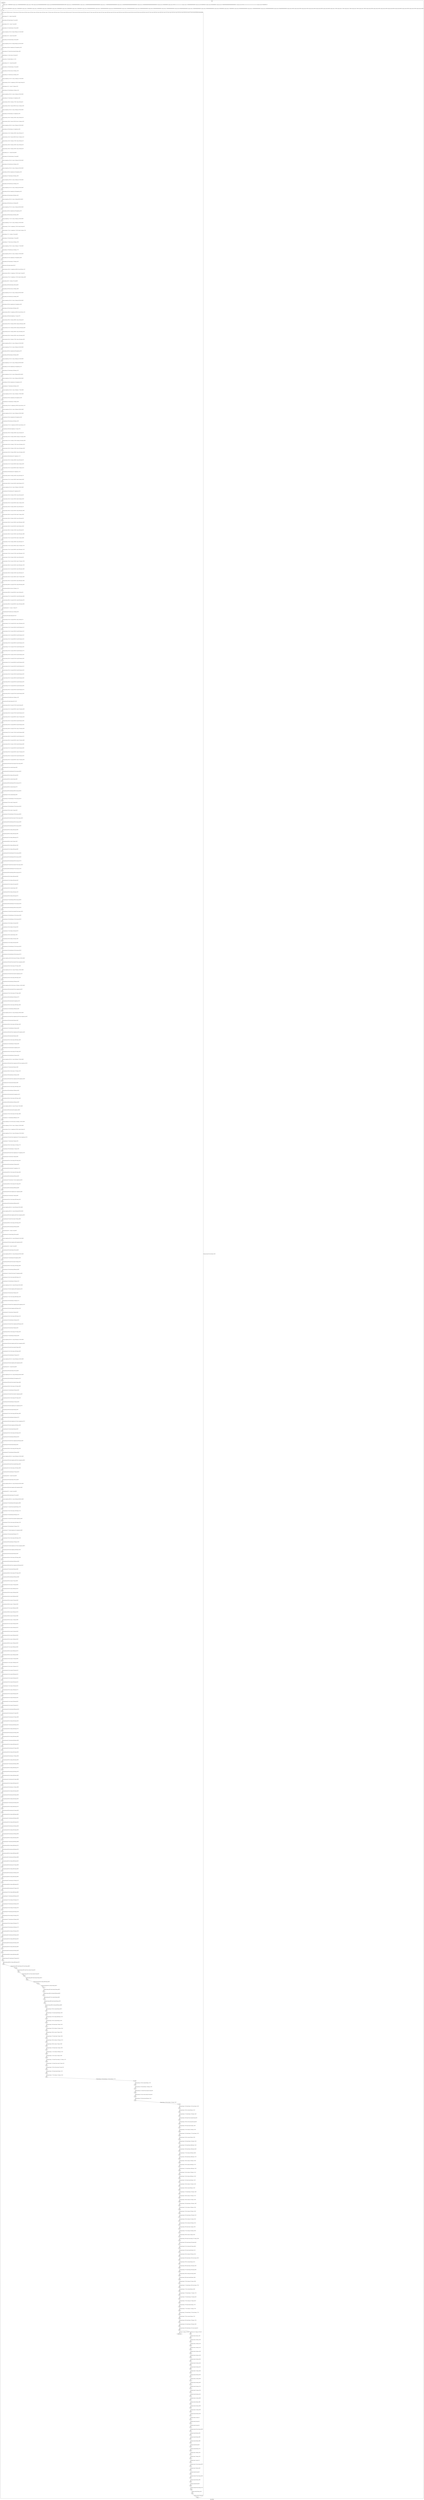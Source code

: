 digraph G {
label="Btor2XCFA";
subgraph cluster_0 {
label="main";
main_init[];
l1[];
l3[];
l4[];
l5[];
l6[];
l7[];
l8[];
l9[];
l10[];
l11[];
l12[];
l13[];
l14[];
l15[];
l16[];
l17[];
l18[];
l19[];
l20[];
l21[];
l22[];
l23[];
l24[];
l25[];
l26[];
l27[];
l28[];
l29[];
l30[];
l31[];
l32[];
l33[];
l34[];
l35[];
l36[];
l37[];
l38[];
l39[];
l40[];
l41[];
l42[];
l43[];
l44[];
l45[];
l46[];
l47[];
l48[];
l49[];
l50[];
l51[];
l52[];
l53[];
l54[];
l55[];
l56[];
l57[];
l58[];
l59[];
l60[];
l61[];
l62[];
l63[];
l64[];
l65[];
l66[];
l67[];
l68[];
l69[];
l70[];
l71[];
l72[];
l73[];
l74[];
l75[];
l76[];
l77[];
l78[];
l79[];
l80[];
l81[];
l82[];
l83[];
l84[];
l85[];
l86[];
l87[];
l88[];
l89[];
l90[];
l91[];
l92[];
l93[];
l94[];
l95[];
l96[];
l97[];
l98[];
l99[];
l100[];
l101[];
l102[];
l103[];
l104[];
l105[];
l106[];
l107[];
l108[];
l109[];
l110[];
l111[];
l112[];
l113[];
l114[];
l115[];
l116[];
l117[];
l118[];
l119[];
l120[];
l121[];
l122[];
l123[];
l124[];
l125[];
l126[];
l127[];
l128[];
l129[];
l130[];
l131[];
l132[];
l133[];
l134[];
l135[];
l136[];
l137[];
l138[];
l139[];
l140[];
l141[];
l142[];
l143[];
l144[];
l145[];
l146[];
l147[];
l148[];
l149[];
l150[];
l151[];
l152[];
l153[];
l154[];
l155[];
l156[];
l157[];
l158[];
l159[];
l160[];
l161[];
l162[];
l163[];
l164[];
l165[];
l166[];
l167[];
l168[];
l169[];
l170[];
l171[];
l172[];
l173[];
l174[];
l175[];
l176[];
l177[];
l178[];
l179[];
l180[];
l181[];
l182[];
l183[];
l184[];
l185[];
l186[];
l187[];
l188[];
l189[];
l190[];
l191[];
l192[];
l193[];
l194[];
l195[];
l196[];
l197[];
l198[];
l199[];
l200[];
l201[];
l202[];
l203[];
l204[];
l205[];
l206[];
l207[];
l208[];
l209[];
l210[];
l211[];
l212[];
l213[];
l214[];
l215[];
l216[];
l217[];
l218[];
l219[];
l220[];
l221[];
l222[];
l223[];
l224[];
l225[];
l226[];
l227[];
l228[];
l229[];
l230[];
l231[];
l232[];
l233[];
l234[];
l235[];
l236[];
l237[];
l238[];
l239[];
l240[];
l241[];
l242[];
l243[];
l244[];
l245[];
l246[];
l247[];
l248[];
l249[];
l250[];
l251[];
l252[];
l253[];
l254[];
l255[];
l256[];
l257[];
l258[];
l259[];
l260[];
l261[];
l262[];
l263[];
l264[];
l265[];
l266[];
l267[];
l268[];
l269[];
l270[];
l271[];
l272[];
l273[];
l274[];
l275[];
l276[];
l277[];
l278[];
l279[];
l280[];
l281[];
l282[];
l283[];
l284[];
l285[];
l286[];
l287[];
l288[];
l289[];
l290[];
l291[];
l292[];
l293[];
l294[];
l295[];
l296[];
l297[];
l298[];
l299[];
l300[];
l301[];
l302[];
l303[];
l304[];
l305[];
l306[];
l307[];
l308[];
l309[];
l310[];
l311[];
l312[];
l313[];
l314[];
l315[];
l316[];
l317[];
l318[];
l319[];
l320[];
l321[];
l322[];
l323[];
l324[];
l325[];
l326[];
l327[];
l328[];
l329[];
l330[];
l331[];
l332[];
l333[];
l334[];
l335[];
l336[];
l337[];
l338[];
l339[];
l340[];
l341[];
l342[];
l343[];
l344[];
l345[];
l346[];
l347[];
l348[];
l349[];
l350[];
l351[];
l352[];
l353[];
l354[];
l355[];
l356[];
l357[];
l358[];
l359[];
l360[];
l361[];
l362[];
l363[];
l364[];
l365[];
l366[];
l367[];
l368[];
l369[];
l370[];
l371[];
l372[];
l373[];
l374[];
l375[];
l376[];
l377[];
l378[];
l379[];
l380[];
l381[];
l382[];
l383[];
l384[];
l385[];
l386[];
l387[];
l388[];
l389[];
l390[];
l391[];
l392[];
l393[];
l394[];
l395[];
l396[];
l397[];
l398[];
l399[];
l400[];
l401[];
l402[];
l403[];
l404[];
l405[];
l406[];
l407[];
l408[];
l409[];
l410[];
l411[];
l412[];
l413[];
l414[];
l415[];
l416[];
l417[];
l418[];
l419[];
l420[];
l421[];
l422[];
l423[];
l424[];
l425[];
l426[];
l427[];
l428[];
l429[];
l430[];
l431[];
l432[];
l433[];
l434[];
l435[];
l436[];
l437[];
l438[];
l439[];
l440[];
l441[];
l442[];
l443[];
l444[];
l445[];
l446[];
l447[];
l448[];
l449[];
l450[];
l451[];
l452[];
l453[];
l454[];
l455[];
l456[];
l457[];
l458[];
l459[];
l460[];
l461[];
l462[];
l463[];
l464[];
l465[];
l466[];
l467[];
l468[];
l469[];
l470[];
l471[];
l472[];
l473[];
l474[];
l475[];
l476[];
l477[];
l478[];
l479[];
l480[];
l481[];
l482[];
l483[];
l484[];
l485[];
l486[];
l487[];
l488[];
l489[];
l490[];
l491[];
l492[];
l493[];
l494[];
l495[];
l496[];
l497[];
l498[];
l499[];
l500[];
l501[];
l502[];
l503[];
l504[];
l505[];
l506[];
l507[];
l508[];
l509[];
l510[];
l511[];
l512[];
l513[];
l514[];
l515[];
l516[];
l517[];
l518[];
l519[];
l520[];
l521[];
l522[];
l523[];
l524[];
l525[];
l526[];
l527[];
l528[];
l529[];
l530[];
l531[];
l532[];
l533[];
l534[];
l535[];
l536[];
l537[];
l538[];
l539[];
l540[];
l541[];
l542[];
l543[];
l544[];
l545[];
l546[];
l547[];
l548[];
l549[];
l550[];
l551[];
l552[];
l553[];
l554[];
l555[];
l556[];
l557[];
l558[];
l559[];
l560[];
l561[];
l562[];
l563[];
l564[];
l565[];
l566[];
l567[];
l568[];
l569[];
l570[];
l571[];
l572[];
l573[];
l574[];
l575[];
l576[];
l577[];
l578[];
l579[];
l580[];
l581[];
l582[];
l583[];
l584[];
l585[];
l586[];
l587[];
l588[];
l589[];
l590[];
l591[];
l592[];
l593[];
l594[];
l595[];
l596[];
l597[];
l598[];
l599[];
main_error[];
l600[];
l601[];
l602[];
l603[];
l604[];
l605[];
l606[];
l607[];
l608[];
l609[];
l610[];
l611[];
l612[];
l613[];
l614[];
l615[];
l616[];
l617[];
l618[];
l619[];
l620[];
l621[];
l622[];
l623[];
l624[];
l625[];
l626[];
l627[];
l628[];
l629[];
l630[];
l631[];
l632[];
l633[];
l634[];
l635[];
l636[];
l637[];
l638[];
l639[];
l640[];
l641[];
l642[];
main_init -> l1 [label="[(assign const_7 #b00000000),(assign const_24 #b0000000000000000),(assign const_57 #b0),(assign const_96 #b0000000000000000),(assign const_98 #b00000000000000000000000000010000),(assign const_110 #b0000000000000001),(assign const_114 #b00000000000000000000000000000000),(assign const_117 #b000000000000000000000000),(assign const_118 #b00000000000000000000000000000001),(assign const_119 #b00000000000000000000000000000010),(assign const_128 #b00000000),(assign const_239 #b1111111111111111),(assign const_272 #b0000000000000000),(assign const_292 #b00000010),(assign const_294 #b00000001),(assign const_427 #b00000000000000000000000000000011),(assign const_442 #b11111111111111111111111111111111),(assign const_467 #b00000011)] "];
l3 -> l4 [label="[(havoc input_109),(havoc input_113),(havoc input_132),(havoc input_138),(havoc input_150),(havoc input_158),(havoc input_164),(havoc input_170),(havoc input_185),(havoc input_197),(havoc input_236),(havoc input_237),(havoc input_244),(havoc input_250),(havoc input_257),(havoc input_262),(havoc input_267),(havoc input_290),(havoc input_291),(havoc input_293),(havoc input_295),(havoc input_304),(havoc input_305),(havoc input_306),(havoc input_307),(havoc input_308),(havoc input_309),(havoc input_331),(havoc input_334),(havoc input_335),(havoc input_336),(havoc input_337),(havoc input_338),(havoc input_339)] "];
l4 -> l5 [label="[(assign binary_97 (++ state_25 const_96))] "];
l5 -> l6 [label="[(assign binary_99 (bvashr binary_97 const_98))] "];
l6 -> l7 [label="[(assign binary_100 (++ state_27 const_96))] "];
l7 -> l8 [label="[(assign binary_101 (bvashr binary_100 const_98))] "];
l8 -> l9 [label="[(assign comparison_102 (ite (= binary_99 binary_101) #b1 #b0))] "];
l9 -> l10 [label="[(assign binary_103 (++ state_33 const_96))] "];
l10 -> l11 [label="[(assign binary_104 (bvashr binary_103 const_98))] "];
l11 -> l12 [label="[(assign comparison_105 (ite (= binary_99 binary_104) #b1 #b0))] "];
l12 -> l13 [label="[(assign binary_106 (bvor comparison_102 comparison_105))] "];
l13 -> l14 [label="[(assign binary_107 (bvand (bvnot state_94) binary_106))] "];
l14 -> l15 [label="[(assign binary_111 (bvxor const_110 state_43))] "];
l15 -> l16 [label="[(assign slice_112 (extract binary_111 0 8))] "];
l16 -> l17 [label="[(assign binary_115 (++ state_49 const_96))] "];
l17 -> l18 [label="[(assign binary_116 (bvashr binary_115 const_98))] "];
l18 -> l19 [label="[(assign binary_120 (bvmul const_119 binary_116))] "];
l19 -> l20 [label="[(assign binary_121 (bvadd const_118 binary_120))] "];
l20 -> l21 [label="[(assign comparison_122 (ite (= const_114 binary_121) #b1 #b0))] "];
l21 -> l22 [label="[(assign ternary_123 (ite (= comparison_122 #b1) state_20 state_22))] "];
l22 -> l23 [label="[(assign binary_124 (++ const_117 ternary_123))] "];
l23 -> l24 [label="[(assign binary_125 (bvadd binary_116 binary_124))] "];
l24 -> l25 [label="[(assign comparison_126 (ite (= const_114 binary_125) #b1 #b0))] "];
l25 -> l26 [label="[(assign binary_127 (bvand input_113 comparison_126))] "];
l26 -> l27 [label="[(assign ternary_129 (ite (= binary_127 #b1) const_128 state_8))] "];
l27 -> l28 [label="[(assign ternary_130 (ite (= input_109 #b1) slice_112 ternary_129))] "];
l28 -> l29 [label="[(assign comparison_133 (ite (= const_118 binary_125) #b1 #b0))] "];
l29 -> l30 [label="[(assign binary_134 (bvand input_113 comparison_133))] "];
l30 -> l31 [label="[(assign ternary_135 (ite (= binary_134 #b1) const_128 state_10))] "];
l31 -> l32 [label="[(assign ternary_136 (ite (= input_132 #b1) slice_112 ternary_135))] "];
l32 -> l33 [label="[(assign comparison_139 (ite (= const_119 binary_125) #b1 #b0))] "];
l33 -> l34 [label="[(assign binary_140 (bvand input_113 comparison_139))] "];
l34 -> l35 [label="[(assign ternary_141 (ite (= binary_140 #b1) const_128 state_12))] "];
l35 -> l36 [label="[(assign ternary_142 (ite (= input_138 #b1) slice_112 ternary_141))] "];
l36 -> l37 [label="[(assign ternary_144 (ite (= binary_127 #b1) const_128 state_14))] "];
l37 -> l38 [label="[(assign ternary_146 (ite (= binary_134 #b1) const_128 state_16))] "];
l38 -> l39 [label="[(assign ternary_148 (ite (= binary_140 #b1) const_128 state_18))] "];
l39 -> l40 [label="[(assign binary_151 (++ state_29 const_96))] "];
l40 -> l41 [label="[(assign binary_152 (bvashr binary_151 const_98))] "];
l41 -> l42 [label="[(assign comparison_153 (ite (= const_114 binary_152) #b1 #b0))] "];
l42 -> l43 [label="[(assign binary_154 (bvadd const_118 binary_152))] "];
l43 -> l44 [label="[(assign comparison_155 (ite (= const_114 binary_154) #b1 #b0))] "];
l44 -> l45 [label="[(assign binary_156 (bvor comparison_153 comparison_155))] "];
l45 -> l46 [label="[(assign binary_157 (bvand input_150 binary_156))] "];
l46 -> l47 [label="[(assign comparison_159 (ite (= const_114 binary_101) #b1 #b0))] "];
l47 -> l48 [label="[(assign binary_160 (bvadd const_118 binary_101))] "];
l48 -> l49 [label="[(assign comparison_161 (ite (= const_114 binary_160) #b1 #b0))] "];
l49 -> l50 [label="[(assign binary_162 (bvor comparison_159 comparison_161))] "];
l50 -> l51 [label="[(assign binary_163 (bvand input_158 binary_162))] "];
l51 -> l52 [label="[(assign comparison_165 (ite (= const_114 binary_99) #b1 #b0))] "];
l52 -> l53 [label="[(assign binary_166 (bvadd const_118 binary_99))] "];
l53 -> l54 [label="[(assign comparison_167 (ite (= const_114 binary_166) #b1 #b0))] "];
l54 -> l55 [label="[(assign binary_168 (bvor comparison_165 comparison_167))] "];
l55 -> l56 [label="[(assign binary_169 (bvand input_164 binary_168))] "];
l56 -> l57 [label="[(assign comparison_171 (ite (= const_114 binary_116) #b1 #b0))] "];
l57 -> l58 [label="[(assign comparison_172 (ite (= const_118 binary_116) #b1 #b0))] "];
l58 -> l59 [label="[(assign ternary_173 (ite (= comparison_172 #b1) state_33 state_35))] "];
l59 -> l60 [label="[(assign ternary_174 (ite (= comparison_171 #b1) state_31 ternary_173))] "];
l60 -> l61 [label="[(assign binary_175 (++ ternary_174 const_96))] "];
l61 -> l62 [label="[(assign binary_176 (bvashr binary_175 const_98))] "];
l62 -> l63 [label="[(assign binary_177 (bvmul const_119 binary_176))] "];
l63 -> l64 [label="[(assign comparison_178 (ite (= const_114 binary_177) #b1 #b0))] "];
l64 -> l65 [label="[(assign binary_179 (bvadd const_118 binary_177))] "];
l65 -> l66 [label="[(assign comparison_180 (ite (= const_114 binary_179) #b1 #b0))] "];
l66 -> l67 [label="[(assign binary_181 (bvor comparison_178 comparison_180))] "];
l67 -> l68 [label="[(assign binary_182 (bvand input_170 binary_181))] "];
l68 -> l69 [label="[(assign slice_183 (extract state_49 0 8))] "];
l69 -> l70 [label="[(assign ternary_184 (ite (= comparison_180 #b1) slice_183 slice_112))] "];
l70 -> l71 [label="[(assign ternary_186 (ite (= comparison_172 #b1) state_27 state_29))] "];
l71 -> l72 [label="[(assign ternary_187 (ite (= comparison_171 #b1) state_25 ternary_186))] "];
l72 -> l73 [label="[(assign binary_188 (++ ternary_187 const_96))] "];
l73 -> l74 [label="[(assign binary_189 (bvashr binary_188 const_98))] "];
l74 -> l75 [label="[(assign binary_190 (bvmul const_119 binary_189))] "];
l75 -> l76 [label="[(assign comparison_191 (ite (= const_114 binary_190) #b1 #b0))] "];
l76 -> l77 [label="[(assign binary_192 (bvadd const_118 binary_190))] "];
l77 -> l78 [label="[(assign comparison_193 (ite (= const_114 binary_192) #b1 #b0))] "];
l78 -> l79 [label="[(assign binary_194 (bvor comparison_191 comparison_193))] "];
l79 -> l80 [label="[(assign binary_195 (bvand input_185 binary_194))] "];
l80 -> l81 [label="[(assign ternary_196 (ite (= comparison_193 #b1) slice_183 slice_112))] "];
l81 -> l82 [label="[(assign binary_198 (bvand comparison_171 input_197))] "];
l82 -> l83 [label="[(assign ternary_199 (ite (= binary_198 #b1) const_128 state_20))] "];
l83 -> l84 [label="[(assign ternary_200 (ite (= binary_195 #b1) ternary_196 ternary_199))] "];
l84 -> l85 [label="[(assign ternary_201 (ite (= binary_182 #b1) ternary_184 ternary_200))] "];
l85 -> l86 [label="[(assign ternary_202 (ite (= binary_169 #b1) const_128 ternary_201))] "];
l86 -> l87 [label="[(assign ternary_203 (ite (= binary_163 #b1) const_128 ternary_202))] "];
l87 -> l88 [label="[(assign ternary_204 (ite (= binary_157 #b1) const_128 ternary_203))] "];
l88 -> l89 [label="[(assign comparison_206 (ite (= const_118 binary_152) #b1 #b0))] "];
l89 -> l90 [label="[(assign comparison_207 (ite (= const_118 binary_154) #b1 #b0))] "];
l90 -> l91 [label="[(assign binary_208 (bvor comparison_206 comparison_207))] "];
l91 -> l92 [label="[(assign binary_209 (bvand input_150 binary_208))] "];
l92 -> l93 [label="[(assign comparison_210 (ite (= const_118 binary_101) #b1 #b0))] "];
l93 -> l94 [label="[(assign comparison_211 (ite (= const_118 binary_160) #b1 #b0))] "];
l94 -> l95 [label="[(assign binary_212 (bvor comparison_210 comparison_211))] "];
l95 -> l96 [label="[(assign binary_213 (bvand input_158 binary_212))] "];
l96 -> l97 [label="[(assign comparison_214 (ite (= const_118 binary_99) #b1 #b0))] "];
l97 -> l98 [label="[(assign comparison_215 (ite (= const_118 binary_166) #b1 #b0))] "];
l98 -> l99 [label="[(assign binary_216 (bvor comparison_214 comparison_215))] "];
l99 -> l100 [label="[(assign binary_217 (bvand input_164 binary_216))] "];
l100 -> l101 [label="[(assign comparison_218 (ite (= const_118 binary_177) #b1 #b0))] "];
l101 -> l102 [label="[(assign comparison_219 (ite (= const_118 binary_179) #b1 #b0))] "];
l102 -> l103 [label="[(assign binary_220 (bvor comparison_218 comparison_219))] "];
l103 -> l104 [label="[(assign binary_221 (bvand input_170 binary_220))] "];
l104 -> l105 [label="[(assign ternary_222 (ite (= comparison_219 #b1) slice_183 slice_112))] "];
l105 -> l106 [label="[(assign comparison_223 (ite (= const_118 binary_190) #b1 #b0))] "];
l106 -> l107 [label="[(assign comparison_224 (ite (= const_118 binary_192) #b1 #b0))] "];
l107 -> l108 [label="[(assign binary_225 (bvor comparison_223 comparison_224))] "];
l108 -> l109 [label="[(assign binary_226 (bvand input_185 binary_225))] "];
l109 -> l110 [label="[(assign ternary_227 (ite (= comparison_224 #b1) slice_183 slice_112))] "];
l110 -> l111 [label="[(assign binary_228 (bvand comparison_172 input_197))] "];
l111 -> l112 [label="[(assign ternary_229 (ite (= binary_228 #b1) const_128 state_22))] "];
l112 -> l113 [label="[(assign ternary_230 (ite (= binary_226 #b1) ternary_227 ternary_229))] "];
l113 -> l114 [label="[(assign ternary_231 (ite (= binary_221 #b1) ternary_222 ternary_230))] "];
l114 -> l115 [label="[(assign ternary_232 (ite (= binary_217 #b1) const_128 ternary_231))] "];
l115 -> l116 [label="[(assign ternary_233 (ite (= binary_213 #b1) const_128 ternary_232))] "];
l116 -> l117 [label="[(assign ternary_234 (ite (= binary_209 #b1) const_128 ternary_233))] "];
l117 -> l118 [label="[(assign binary_238 (bvand input_237 comparison_171))] "];
l118 -> l119 [label="[(assign ternary_240 (ite (= binary_238 #b1) const_239 state_25))] "];
l119 -> l120 [label="[(assign ternary_241 (ite (= input_164 #b1) state_31 ternary_240))] "];
l120 -> l121 [label="[(assign ternary_242 (ite (= input_236 #b1) state_37 ternary_241))] "];
l121 -> l122 [label="[(assign binary_245 (bvand input_237 comparison_172))] "];
l122 -> l123 [label="[(assign ternary_246 (ite (= binary_245 #b1) const_239 state_27))] "];
l123 -> l124 [label="[(assign ternary_247 (ite (= input_158 #b1) state_33 ternary_246))] "];
l124 -> l125 [label="[(assign ternary_248 (ite (= input_244 #b1) state_39 ternary_247))] "];
l125 -> l126 [label="[(assign comparison_251 (ite (= const_119 binary_116) #b1 #b0))] "];
l126 -> l127 [label="[(assign binary_252 (bvand input_237 comparison_251))] "];
l127 -> l128 [label="[(assign ternary_253 (ite (= binary_252 #b1) const_239 state_29))] "];
l128 -> l129 [label="[(assign ternary_254 (ite (= input_150 #b1) state_35 ternary_253))] "];
l129 -> l130 [label="[(assign ternary_255 (ite (= input_250 #b1) state_41 ternary_254))] "];
l130 -> l131 [label="[(assign ternary_258 (ite (= binary_238 #b1) const_239 state_31))] "];
l131 -> l132 [label="[(assign ternary_259 (ite (= input_164 #b1) const_239 ternary_258))] "];
l132 -> l133 [label="[(assign ternary_260 (ite (= input_257 #b1) state_37 ternary_259))] "];
l133 -> l134 [label="[(assign ternary_263 (ite (= binary_245 #b1) const_239 state_33))] "];
l134 -> l135 [label="[(assign ternary_264 (ite (= input_158 #b1) const_239 ternary_263))] "];
l135 -> l136 [label="[(assign ternary_265 (ite (= input_262 #b1) state_39 ternary_264))] "];
l136 -> l137 [label="[(assign ternary_268 (ite (= binary_252 #b1) const_239 state_35))] "];
l137 -> l138 [label="[(assign ternary_269 (ite (= input_150 #b1) const_239 ternary_268))] "];
l138 -> l139 [label="[(assign ternary_270 (ite (= input_267 #b1) state_41 ternary_269))] "];
l139 -> l140 [label="[(assign ternary_273 (ite (= binary_238 #b1) const_239 state_37))] "];
l140 -> l141 [label="[(assign ternary_274 (ite (= input_109 #b1) const_272 ternary_273))] "];
l141 -> l142 [label="[(assign ternary_275 (ite (= input_236 #b1) const_239 ternary_274))] "];
l142 -> l143 [label="[(assign ternary_276 (ite (= input_257 #b1) const_239 ternary_275))] "];
l143 -> l144 [label="[(assign ternary_278 (ite (= binary_245 #b1) const_239 state_39))] "];
l144 -> l145 [label="[(assign ternary_279 (ite (= input_132 #b1) const_272 ternary_278))] "];
l145 -> l146 [label="[(assign ternary_280 (ite (= input_244 #b1) const_239 ternary_279))] "];
l146 -> l147 [label="[(assign ternary_281 (ite (= input_262 #b1) const_239 ternary_280))] "];
l147 -> l148 [label="[(assign ternary_283 (ite (= binary_252 #b1) const_239 state_41))] "];
l148 -> l149 [label="[(assign ternary_284 (ite (= input_138 #b1) const_272 ternary_283))] "];
l149 -> l150 [label="[(assign ternary_285 (ite (= input_250 #b1) const_239 ternary_284))] "];
l150 -> l151 [label="[(assign ternary_286 (ite (= input_267 #b1) const_239 ternary_285))] "];
l151 -> l152 [label="[(assign binary_288 (bvxor const_110 binary_111))] "];
l152 -> l153 [label="[(assign ternary_296 (ite (= input_295 #b1) const_128 state_45))] "];
l153 -> l154 [label="[(assign ternary_297 (ite (= input_293 #b1) const_294 ternary_296))] "];
l154 -> l155 [label="[(assign ternary_298 (ite (= input_291 #b1) const_292 ternary_297))] "];
l155 -> l156 [label="[(assign ternary_299 (ite (= input_290 #b1) const_128 ternary_298))] "];
l156 -> l157 [label="[(assign binary_301 (++ const_117 state_47))] "];
l157 -> l158 [label="[(assign binary_302 (bvadd const_118 binary_301))] "];
l158 -> l159 [label="[(assign slice_303 (extract binary_302 0 8))] "];
l159 -> l160 [label="[(assign ternary_310 (ite (= input_293 #b1) const_128 state_47))] "];
l160 -> l161 [label="[(assign ternary_311 (ite (= input_291 #b1) const_128 ternary_310))] "];
l161 -> l162 [label="[(assign ternary_312 (ite (= input_164 #b1) slice_303 ternary_311))] "];
l162 -> l163 [label="[(assign ternary_313 (ite (= input_109 #b1) slice_303 ternary_312))] "];
l163 -> l164 [label="[(assign ternary_314 (ite (= input_309 #b1) slice_303 ternary_313))] "];
l164 -> l165 [label="[(assign ternary_315 (ite (= input_308 #b1) slice_303 ternary_314))] "];
l165 -> l166 [label="[(assign ternary_316 (ite (= input_236 #b1) slice_303 ternary_315))] "];
l166 -> l167 [label="[(assign ternary_317 (ite (= input_257 #b1) slice_303 ternary_316))] "];
l167 -> l168 [label="[(assign ternary_318 (ite (= input_158 #b1) slice_303 ternary_317))] "];
l168 -> l169 [label="[(assign ternary_319 (ite (= input_132 #b1) slice_303 ternary_318))] "];
l169 -> l170 [label="[(assign ternary_320 (ite (= input_307 #b1) slice_303 ternary_319))] "];
l170 -> l171 [label="[(assign ternary_321 (ite (= input_306 #b1) slice_303 ternary_320))] "];
l171 -> l172 [label="[(assign ternary_322 (ite (= input_244 #b1) slice_303 ternary_321))] "];
l172 -> l173 [label="[(assign ternary_323 (ite (= input_262 #b1) slice_303 ternary_322))] "];
l173 -> l174 [label="[(assign ternary_324 (ite (= input_150 #b1) slice_303 ternary_323))] "];
l174 -> l175 [label="[(assign ternary_325 (ite (= input_138 #b1) slice_303 ternary_324))] "];
l175 -> l176 [label="[(assign ternary_326 (ite (= input_305 #b1) slice_303 ternary_325))] "];
l176 -> l177 [label="[(assign ternary_327 (ite (= input_304 #b1) slice_303 ternary_326))] "];
l177 -> l178 [label="[(assign ternary_328 (ite (= input_250 #b1) slice_303 ternary_327))] "];
l178 -> l179 [label="[(assign ternary_329 (ite (= input_267 #b1) slice_303 ternary_328))] "];
l179 -> l180 [label="[(assign binary_332 (bvadd const_118 binary_116))] "];
l180 -> l181 [label="[(assign slice_333 (extract binary_332 0 16))] "];
l181 -> l182 [label="[(assign ternary_340 (ite (= input_237 #b1) slice_333 state_49))] "];
l182 -> l183 [label="[(assign ternary_341 (ite (= input_295 #b1) const_272 ternary_340))] "];
l183 -> l184 [label="[(assign ternary_342 (ite (= input_197 #b1) slice_333 ternary_341))] "];
l184 -> l185 [label="[(assign ternary_343 (ite (= input_339 #b1) const_272 ternary_342))] "];
l185 -> l186 [label="[(assign ternary_344 (ite (= input_185 #b1) slice_333 ternary_343))] "];
l186 -> l187 [label="[(assign ternary_345 (ite (= input_338 #b1) slice_333 ternary_344))] "];
l187 -> l188 [label="[(assign ternary_346 (ite (= input_337 #b1) const_272 ternary_345))] "];
l188 -> l189 [label="[(assign ternary_347 (ite (= input_170 #b1) slice_333 ternary_346))] "];
l189 -> l190 [label="[(assign ternary_348 (ite (= input_336 #b1) slice_333 ternary_347))] "];
l190 -> l191 [label="[(assign ternary_349 (ite (= input_293 #b1) const_272 ternary_348))] "];
l191 -> l192 [label="[(assign ternary_350 (ite (= input_113 #b1) slice_333 ternary_349))] "];
l192 -> l193 [label="[(assign ternary_351 (ite (= input_335 #b1) slice_333 ternary_350))] "];
l193 -> l194 [label="[(assign ternary_352 (ite (= input_334 #b1) const_272 ternary_351))] "];
l194 -> l195 [label="[(assign ternary_353 (ite (= input_331 #b1) slice_333 ternary_352))] "];
l195 -> l196 [label="[(assign ternary_354 (ite (= input_290 #b1) const_272 ternary_353))] "];
l196 -> l197 [label="[(assign binary_359 (bvand (bvnot state_58) (bvnot input_295)))] "];
l197 -> l198 [label="[(assign binary_361 (bvor state_60 input_295))] "];
l198 -> l199 [label="[(assign binary_362 (bvand binary_361 (bvnot input_339)))] "];
l199 -> l200 [label="[(assign binary_363 (bvor binary_362 input_290))] "];
l200 -> l201 [label="[(assign binary_365 (bvor state_62 input_339))] "];
l201 -> l202 [label="[(assign binary_366 (bvand binary_365 (bvnot input_337)))] "];
l202 -> l203 [label="[(assign binary_368 (bvor state_64 input_337))] "];
l203 -> l204 [label="[(assign binary_369 (bvand binary_368 (bvnot input_293)))] "];
l204 -> l205 [label="[(assign binary_372 (bvor state_68 input_293))] "];
l205 -> l206 [label="[(assign binary_373 (bvand binary_372 (bvnot input_291)))] "];
l206 -> l207 [label="[(assign binary_375 (bvor state_70 input_291))] "];
l207 -> l208 [label="[(assign binary_376 (bvand binary_375 (bvnot input_334)))] "];
l208 -> l209 [label="[(assign binary_378 (bvor state_72 input_334))] "];
l209 -> l210 [label="[(assign binary_379 (bvand binary_378 (bvnot input_290)))] "];
l210 -> l211 [label="[(assign binary_382 (bvand (bvnot state_76) (bvnot input_164)))] "];
l211 -> l212 [label="[(assign binary_383 (bvand binary_382 (bvnot input_109)))] "];
l212 -> l213 [label="[(assign binary_384 (bvand binary_383 (bvnot input_309)))] "];
l213 -> l214 [label="[(assign binary_385 (bvor binary_384 input_308))] "];
l214 -> l215 [label="[(assign binary_386 (bvor binary_385 input_236))] "];
l215 -> l216 [label="[(assign binary_387 (bvor binary_386 input_257))] "];
l216 -> l217 [label="[(assign binary_389 (bvor state_78 input_164))] "];
l217 -> l218 [label="[(assign binary_390 (bvor binary_389 input_109))] "];
l218 -> l219 [label="[(assign binary_391 (bvor binary_390 input_309))] "];
l219 -> l220 [label="[(assign binary_392 (bvand binary_391 (bvnot input_308)))] "];
l220 -> l221 [label="[(assign binary_393 (bvand binary_392 (bvnot input_236)))] "];
l221 -> l222 [label="[(assign binary_394 (bvand binary_393 (bvnot input_257)))] "];
l222 -> l223 [label="[(assign binary_397 (bvand (bvnot state_82) (bvnot input_158)))] "];
l223 -> l224 [label="[(assign binary_398 (bvand binary_397 (bvnot input_132)))] "];
l224 -> l225 [label="[(assign binary_399 (bvand binary_398 (bvnot input_307)))] "];
l225 -> l226 [label="[(assign binary_400 (bvor binary_399 input_306))] "];
l226 -> l227 [label="[(assign binary_401 (bvor binary_400 input_244))] "];
l227 -> l228 [label="[(assign binary_402 (bvor binary_401 input_262))] "];
l228 -> l229 [label="[(assign binary_404 (bvor state_84 input_158))] "];
l229 -> l230 [label="[(assign binary_405 (bvor binary_404 input_132))] "];
l230 -> l231 [label="[(assign binary_406 (bvor binary_405 input_307))] "];
l231 -> l232 [label="[(assign binary_407 (bvand binary_406 (bvnot input_306)))] "];
l232 -> l233 [label="[(assign binary_408 (bvand binary_407 (bvnot input_244)))] "];
l233 -> l234 [label="[(assign binary_409 (bvand binary_408 (bvnot input_262)))] "];
l234 -> l235 [label="[(assign binary_412 (bvand (bvnot state_88) (bvnot input_150)))] "];
l235 -> l236 [label="[(assign binary_413 (bvand binary_412 (bvnot input_138)))] "];
l236 -> l237 [label="[(assign binary_414 (bvand binary_413 (bvnot input_305)))] "];
l237 -> l238 [label="[(assign binary_415 (bvor binary_414 input_304))] "];
l238 -> l239 [label="[(assign binary_416 (bvor binary_415 input_250))] "];
l239 -> l240 [label="[(assign binary_417 (bvor binary_416 input_267))] "];
l240 -> l241 [label="[(assign binary_419 (bvor state_90 input_150))] "];
l241 -> l242 [label="[(assign binary_420 (bvor binary_419 input_138))] "];
l242 -> l243 [label="[(assign binary_421 (bvor binary_420 input_305))] "];
l243 -> l244 [label="[(assign binary_422 (bvand binary_421 (bvnot input_304)))] "];
l244 -> l245 [label="[(assign binary_423 (bvand binary_422 (bvnot input_250)))] "];
l245 -> l246 [label="[(assign binary_424 (bvand binary_423 (bvnot input_267)))] "];
l246 -> l247 [label="[(assign comparison_428 (ite (bvule const_427 binary_116) #b1 #b0))] "];
l247 -> l248 [label="[(assign binary_429 (bvand (bvnot state_58) (bvnot comparison_428)))] "];
l248 -> l249 [label="[(assign binary_430 (bvor (bvnot input_237) binary_429))] "];
l249 -> l250 [label="[(assign comparison_431 (ite (= const_427 binary_116) #b1 #b0))] "];
l250 -> l251 [label="[(assign binary_432 (bvand (bvnot state_58) comparison_431))] "];
l251 -> l252 [label="[(assign binary_433 (bvor (bvnot input_295) binary_432))] "];
l252 -> l253 [label="[(assign binary_434 (bvand binary_430 binary_433))] "];
l253 -> l254 [label="[(assign comparison_435 (ite (bvule const_119 binary_116) #b1 #b0))] "];
l254 -> l255 [label="[(assign binary_436 (bvand state_60 (bvnot comparison_435)))] "];
l255 -> l256 [label="[(assign binary_437 (bvor (bvnot input_197) binary_436))] "];
l256 -> l257 [label="[(assign binary_438 (bvand binary_434 binary_437))] "];
l257 -> l258 [label="[(assign binary_439 (bvand state_60 comparison_251))] "];
l258 -> l259 [label="[(assign binary_440 (bvor (bvnot input_339) binary_439))] "];
l259 -> l260 [label="[(assign binary_441 (bvand binary_438 binary_440))] "];
l260 -> l261 [label="[(assign comparison_443 (ite (= const_442 binary_189) #b1 #b0))] "];
l261 -> l262 [label="[(assign binary_444 (bvand (bvnot comparison_428) (bvnot comparison_443)))] "];
l262 -> l263 [label="[(assign binary_445 (bvand state_62 binary_444))] "];
l263 -> l264 [label="[(assign binary_446 (bvor (bvnot input_185) binary_445))] "];
l264 -> l265 [label="[(assign binary_447 (bvand binary_441 binary_446))] "];
l265 -> l266 [label="[(assign binary_448 (bvand (bvnot comparison_428) comparison_443))] "];
l266 -> l267 [label="[(assign binary_449 (bvand state_62 binary_448))] "];
l267 -> l268 [label="[(assign binary_450 (bvor (bvnot input_338) binary_449))] "];
l268 -> l269 [label="[(assign binary_451 (bvand binary_447 binary_450))] "];
l269 -> l270 [label="[(assign binary_452 (bvand state_62 comparison_431))] "];
l270 -> l271 [label="[(assign binary_453 (bvor (bvnot input_337) binary_452))] "];
l271 -> l272 [label="[(assign binary_454 (bvand binary_451 binary_453))] "];
l272 -> l273 [label="[(assign comparison_455 (ite (= const_442 binary_176) #b1 #b0))] "];
l273 -> l274 [label="[(assign binary_456 (bvand (bvnot comparison_428) (bvnot comparison_455)))] "];
l274 -> l275 [label="[(assign binary_457 (bvand state_64 binary_456))] "];
l275 -> l276 [label="[(assign binary_458 (bvor (bvnot input_170) binary_457))] "];
l276 -> l277 [label="[(assign binary_459 (bvand binary_454 binary_458))] "];
l277 -> l278 [label="[(assign binary_460 (bvand (bvnot comparison_428) comparison_455))] "];
l278 -> l279 [label="[(assign binary_461 (bvand state_64 binary_460))] "];
l279 -> l280 [label="[(assign binary_462 (bvor (bvnot input_336) binary_461))] "];
l280 -> l281 [label="[(assign binary_463 (bvand binary_459 binary_462))] "];
l281 -> l282 [label="[(assign binary_464 (bvand state_64 comparison_431))] "];
l282 -> l283 [label="[(assign binary_465 (bvor (bvnot input_293) binary_464))] "];
l283 -> l284 [label="[(assign binary_466 (bvand binary_463 binary_465))] "];
l284 -> l285 [label="[(assign comparison_468 (ite (= const_467 state_47) #b1 #b0))] "];
l285 -> l286 [label="[(assign binary_469 (bvand state_68 comparison_468))] "];
l286 -> l287 [label="[(assign binary_470 (bvor (bvnot input_291) binary_469))] "];
l287 -> l288 [label="[(assign binary_471 (bvand binary_466 binary_470))] "];
l288 -> l289 [label="[(assign comparison_472 (ite (bvule const_118 binary_116) #b1 #b0))] "];
l289 -> l290 [label="[(assign comparison_473 (ite (= const_114 binary_120) #b1 #b0))] "];
l290 -> l291 [label="[(assign ternary_474 (ite (= comparison_473 #b1) state_20 state_22))] "];
l291 -> l292 [label="[(assign comparison_475 (ite (= const_128 ternary_474) #b1 #b0))] "];
l292 -> l293 [label="[(assign binary_476 (bvand (bvnot comparison_472) (bvnot comparison_475)))] "];
l293 -> l294 [label="[(assign binary_477 (bvand state_70 binary_476))] "];
l294 -> l295 [label="[(assign binary_478 (bvor (bvnot input_113) binary_477))] "];
l295 -> l296 [label="[(assign binary_479 (bvand binary_471 binary_478))] "];
l296 -> l297 [label="[(assign binary_480 (bvand (bvnot comparison_472) comparison_475))] "];
l297 -> l298 [label="[(assign binary_481 (bvand state_70 binary_480))] "];
l298 -> l299 [label="[(assign binary_482 (bvor (bvnot input_335) binary_481))] "];
l299 -> l300 [label="[(assign binary_483 (bvand binary_479 binary_482))] "];
l300 -> l301 [label="[(assign binary_484 (bvand state_70 comparison_172))] "];
l301 -> l302 [label="[(assign binary_485 (bvor (bvnot input_334) binary_484))] "];
l302 -> l303 [label="[(assign binary_486 (bvand binary_483 binary_485))] "];
l303 -> l304 [label="[(assign binary_487 (bvand state_72 (bvnot comparison_428)))] "];
l304 -> l305 [label="[(assign binary_488 (bvor (bvnot input_331) binary_487))] "];
l305 -> l306 [label="[(assign binary_489 (bvand binary_486 binary_488))] "];
l306 -> l307 [label="[(assign binary_490 (bvand comparison_431 comparison_468))] "];
l307 -> l308 [label="[(assign binary_491 (bvand state_72 binary_490))] "];
l308 -> l309 [label="[(assign binary_492 (bvor (bvnot input_290) binary_491))] "];
l309 -> l310 [label="[(assign binary_493 (bvand binary_489 binary_492))] "];
l310 -> l311 [label="[(assign comparison_494 (ite (= const_294 state_45) #b1 #b0))] "];
l311 -> l312 [label="[(assign comparison_495 (ite (= const_442 binary_99) #b1 #b0))] "];
l312 -> l313 [label="[(assign binary_496 (bvand comparison_494 (bvnot comparison_495)))] "];
l313 -> l314 [label="[(assign binary_497 (bvand (bvnot state_76) binary_496))] "];
l314 -> l315 [label="[(assign binary_498 (bvor (bvnot input_164) binary_497))] "];
l315 -> l316 [label="[(assign binary_499 (bvand binary_493 binary_498))] "];
l316 -> l317 [label="[(assign binary_500 (++ state_31 const_96))] "];
l317 -> l318 [label="[(assign binary_501 (bvashr binary_500 const_98))] "];
l318 -> l319 [label="[(assign comparison_502 (ite (= const_442 binary_501) #b1 #b0))] "];
l319 -> l320 [label="[(assign binary_503 (bvand comparison_494 comparison_502))] "];
l320 -> l321 [label="[(assign binary_504 (++ state_37 const_96))] "];
l321 -> l322 [label="[(assign binary_505 (bvashr binary_504 const_98))] "];
l322 -> l323 [label="[(assign comparison_506 (ite (= const_442 binary_505) #b1 #b0))] "];
l323 -> l324 [label="[(assign binary_507 (bvand binary_503 comparison_506))] "];
l324 -> l325 [label="[(assign binary_508 (bvand (bvnot state_76) binary_507))] "];
l325 -> l326 [label="[(assign binary_509 (bvor (bvnot input_109) binary_508))] "];
l326 -> l327 [label="[(assign binary_510 (bvand binary_499 binary_509))] "];
l327 -> l328 [label="[(assign binary_511 (bvand (bvnot state_76) comparison_494))] "];
l328 -> l329 [label="[(assign binary_512 (bvor (bvnot input_309) binary_511))] "];
l329 -> l330 [label="[(assign binary_513 (bvand binary_510 binary_512))] "];
l330 -> l331 [label="[(assign comparison_514 (ite (= const_292 state_45) #b1 #b0))] "];
l331 -> l332 [label="[(assign binary_515 (bvand comparison_506 comparison_514))] "];
l332 -> l333 [label="[(assign binary_516 (bvand state_78 binary_515))] "];
l333 -> l334 [label="[(assign binary_517 (bvor (bvnot input_308) binary_516))] "];
l334 -> l335 [label="[(assign binary_518 (bvand binary_513 binary_517))] "];
l335 -> l336 [label="[(assign binary_519 (bvand (bvnot comparison_506) comparison_514))] "];
l336 -> l337 [label="[(assign binary_520 (bvand comparison_495 binary_519))] "];
l337 -> l338 [label="[(assign binary_521 (bvand state_78 binary_520))] "];
l338 -> l339 [label="[(assign binary_522 (bvor (bvnot input_236) binary_521))] "];
l339 -> l340 [label="[(assign binary_523 (bvand binary_518 binary_522))] "];
l340 -> l341 [label="[(assign binary_524 (bvand (bvnot comparison_495) binary_519))] "];
l341 -> l342 [label="[(assign binary_525 (bvand state_78 binary_524))] "];
l342 -> l343 [label="[(assign binary_526 (bvor (bvnot input_257) binary_525))] "];
l343 -> l344 [label="[(assign binary_527 (bvand binary_523 binary_526))] "];
l344 -> l345 [label="[(assign comparison_528 (ite (= const_442 binary_101) #b1 #b0))] "];
l345 -> l346 [label="[(assign binary_529 (bvand comparison_494 (bvnot comparison_528)))] "];
l346 -> l347 [label="[(assign binary_530 (bvand (bvnot state_82) binary_529))] "];
l347 -> l348 [label="[(assign binary_531 (bvor (bvnot input_158) binary_530))] "];
l348 -> l349 [label="[(assign binary_532 (bvand binary_527 binary_531))] "];
l349 -> l350 [label="[(assign comparison_533 (ite (= const_442 binary_104) #b1 #b0))] "];
l350 -> l351 [label="[(assign binary_534 (bvand comparison_494 comparison_533))] "];
l351 -> l352 [label="[(assign binary_535 (++ state_39 const_96))] "];
l352 -> l353 [label="[(assign binary_536 (bvashr binary_535 const_98))] "];
l353 -> l354 [label="[(assign comparison_537 (ite (= const_442 binary_536) #b1 #b0))] "];
l354 -> l355 [label="[(assign binary_538 (bvand binary_534 comparison_537))] "];
l355 -> l356 [label="[(assign binary_539 (bvand (bvnot state_82) binary_538))] "];
l356 -> l357 [label="[(assign binary_540 (bvor (bvnot input_132) binary_539))] "];
l357 -> l358 [label="[(assign binary_541 (bvand binary_532 binary_540))] "];
l358 -> l359 [label="[(assign binary_542 (bvand (bvnot state_82) comparison_494))] "];
l359 -> l360 [label="[(assign binary_543 (bvor (bvnot input_307) binary_542))] "];
l360 -> l361 [label="[(assign binary_544 (bvand binary_541 binary_543))] "];
l361 -> l362 [label="[(assign binary_545 (bvand comparison_514 comparison_537))] "];
l362 -> l363 [label="[(assign binary_546 (bvand state_84 binary_545))] "];
l363 -> l364 [label="[(assign binary_547 (bvor (bvnot input_306) binary_546))] "];
l364 -> l365 [label="[(assign binary_548 (bvand binary_544 binary_547))] "];
l365 -> l366 [label="[(assign binary_549 (bvand comparison_514 (bvnot comparison_537)))] "];
l366 -> l367 [label="[(assign binary_550 (bvand comparison_528 binary_549))] "];
l367 -> l368 [label="[(assign binary_551 (bvand state_84 binary_550))] "];
l368 -> l369 [label="[(assign binary_552 (bvor (bvnot input_244) binary_551))] "];
l369 -> l370 [label="[(assign binary_553 (bvand binary_548 binary_552))] "];
l370 -> l371 [label="[(assign binary_554 (bvand (bvnot comparison_528) binary_549))] "];
l371 -> l372 [label="[(assign binary_555 (bvand state_84 binary_554))] "];
l372 -> l373 [label="[(assign binary_556 (bvor (bvnot input_262) binary_555))] "];
l373 -> l374 [label="[(assign binary_557 (bvand binary_553 binary_556))] "];
l374 -> l375 [label="[(assign comparison_558 (ite (= const_442 binary_152) #b1 #b0))] "];
l375 -> l376 [label="[(assign binary_559 (bvand comparison_494 (bvnot comparison_558)))] "];
l376 -> l377 [label="[(assign binary_560 (bvand (bvnot state_88) binary_559))] "];
l377 -> l378 [label="[(assign binary_561 (bvor (bvnot input_150) binary_560))] "];
l378 -> l379 [label="[(assign binary_562 (bvand binary_557 binary_561))] "];
l379 -> l380 [label="[(assign binary_563 (++ state_35 const_96))] "];
l380 -> l381 [label="[(assign binary_564 (bvashr binary_563 const_98))] "];
l381 -> l382 [label="[(assign comparison_565 (ite (= const_442 binary_564) #b1 #b0))] "];
l382 -> l383 [label="[(assign binary_566 (bvand comparison_494 comparison_565))] "];
l383 -> l384 [label="[(assign binary_567 (++ state_41 const_96))] "];
l384 -> l385 [label="[(assign binary_568 (bvashr binary_567 const_98))] "];
l385 -> l386 [label="[(assign comparison_569 (ite (= const_442 binary_568) #b1 #b0))] "];
l386 -> l387 [label="[(assign binary_570 (bvand binary_566 comparison_569))] "];
l387 -> l388 [label="[(assign binary_571 (bvand (bvnot state_88) binary_570))] "];
l388 -> l389 [label="[(assign binary_572 (bvor (bvnot input_138) binary_571))] "];
l389 -> l390 [label="[(assign binary_573 (bvand binary_562 binary_572))] "];
l390 -> l391 [label="[(assign binary_574 (bvand (bvnot state_88) comparison_494))] "];
l391 -> l392 [label="[(assign binary_575 (bvor (bvnot input_305) binary_574))] "];
l392 -> l393 [label="[(assign binary_576 (bvand binary_573 binary_575))] "];
l393 -> l394 [label="[(assign binary_577 (bvand comparison_514 comparison_569))] "];
l394 -> l395 [label="[(assign binary_578 (bvand state_90 binary_577))] "];
l395 -> l396 [label="[(assign binary_579 (bvor (bvnot input_304) binary_578))] "];
l396 -> l397 [label="[(assign binary_580 (bvand binary_576 binary_579))] "];
l397 -> l398 [label="[(assign binary_581 (bvand comparison_514 (bvnot comparison_569)))] "];
l398 -> l399 [label="[(assign binary_582 (bvand comparison_558 binary_581))] "];
l399 -> l400 [label="[(assign binary_583 (bvand state_90 binary_582))] "];
l400 -> l401 [label="[(assign binary_584 (bvor (bvnot input_250) binary_583))] "];
l401 -> l402 [label="[(assign binary_585 (bvand binary_580 binary_584))] "];
l402 -> l403 [label="[(assign binary_586 (bvand (bvnot comparison_558) binary_581))] "];
l403 -> l404 [label="[(assign binary_587 (bvand state_90 binary_586))] "];
l404 -> l405 [label="[(assign binary_588 (bvor (bvnot input_267) binary_587))] "];
l405 -> l406 [label="[(assign binary_589 (bvand binary_585 binary_588))] "];
l406 -> l407 [label="[(assign binary_590 (bvor input_237 input_295))] "];
l407 -> l408 [label="[(assign binary_591 (bvor input_197 binary_590))] "];
l408 -> l409 [label="[(assign binary_592 (bvor input_339 binary_591))] "];
l409 -> l410 [label="[(assign binary_593 (bvor input_185 binary_592))] "];
l410 -> l411 [label="[(assign binary_594 (bvor input_338 binary_593))] "];
l411 -> l412 [label="[(assign binary_595 (bvor input_337 binary_594))] "];
l412 -> l413 [label="[(assign binary_596 (bvor input_170 binary_595))] "];
l413 -> l414 [label="[(assign binary_597 (bvor input_336 binary_596))] "];
l414 -> l415 [label="[(assign binary_598 (bvor input_293 binary_597))] "];
l415 -> l416 [label="[(assign binary_599 (bvor input_291 binary_598))] "];
l416 -> l417 [label="[(assign binary_600 (bvor input_113 binary_599))] "];
l417 -> l418 [label="[(assign binary_601 (bvor input_335 binary_600))] "];
l418 -> l419 [label="[(assign binary_602 (bvor input_334 binary_601))] "];
l419 -> l420 [label="[(assign binary_603 (bvor input_331 binary_602))] "];
l420 -> l421 [label="[(assign binary_604 (bvor input_290 binary_603))] "];
l421 -> l422 [label="[(assign binary_605 (bvor input_164 binary_604))] "];
l422 -> l423 [label="[(assign binary_606 (bvor input_109 binary_605))] "];
l423 -> l424 [label="[(assign binary_607 (bvor input_309 binary_606))] "];
l424 -> l425 [label="[(assign binary_608 (bvor input_308 binary_607))] "];
l425 -> l426 [label="[(assign binary_609 (bvor input_236 binary_608))] "];
l426 -> l427 [label="[(assign binary_610 (bvor input_257 binary_609))] "];
l427 -> l428 [label="[(assign binary_611 (bvor input_158 binary_610))] "];
l428 -> l429 [label="[(assign binary_612 (bvor input_132 binary_611))] "];
l429 -> l430 [label="[(assign binary_613 (bvor input_307 binary_612))] "];
l430 -> l431 [label="[(assign binary_614 (bvor input_306 binary_613))] "];
l431 -> l432 [label="[(assign binary_615 (bvor input_244 binary_614))] "];
l432 -> l433 [label="[(assign binary_616 (bvor input_262 binary_615))] "];
l433 -> l434 [label="[(assign binary_617 (bvor input_150 binary_616))] "];
l434 -> l435 [label="[(assign binary_618 (bvor input_138 binary_617))] "];
l435 -> l436 [label="[(assign binary_619 (bvor input_305 binary_618))] "];
l436 -> l437 [label="[(assign binary_620 (bvor input_304 binary_619))] "];
l437 -> l438 [label="[(assign binary_621 (bvor input_250 binary_620))] "];
l438 -> l439 [label="[(assign binary_622 (bvor input_267 binary_621))] "];
l439 -> l440 [label="[(assign binary_623 (bvand binary_589 binary_622))] "];
l440 -> l441 [label="[(assign binary_624 (bvand input_237 input_295))] "];
l441 -> l442 [label="[(assign binary_625 (bvand input_197 binary_590))] "];
l442 -> l443 [label="[(assign binary_626 (bvor binary_624 binary_625))] "];
l443 -> l444 [label="[(assign binary_627 (bvand input_339 binary_591))] "];
l444 -> l445 [label="[(assign binary_628 (bvor binary_626 binary_627))] "];
l445 -> l446 [label="[(assign binary_629 (bvand input_185 binary_592))] "];
l446 -> l447 [label="[(assign binary_630 (bvor binary_628 binary_629))] "];
l447 -> l448 [label="[(assign binary_631 (bvand input_338 binary_593))] "];
l448 -> l449 [label="[(assign binary_632 (bvor binary_630 binary_631))] "];
l449 -> l450 [label="[(assign binary_633 (bvand input_337 binary_594))] "];
l450 -> l451 [label="[(assign binary_634 (bvor binary_632 binary_633))] "];
l451 -> l452 [label="[(assign binary_635 (bvand input_170 binary_595))] "];
l452 -> l453 [label="[(assign binary_636 (bvor binary_634 binary_635))] "];
l453 -> l454 [label="[(assign binary_637 (bvand input_336 binary_596))] "];
l454 -> l455 [label="[(assign binary_638 (bvor binary_636 binary_637))] "];
l455 -> l456 [label="[(assign binary_639 (bvand input_293 binary_597))] "];
l456 -> l457 [label="[(assign binary_640 (bvor binary_638 binary_639))] "];
l457 -> l458 [label="[(assign binary_641 (bvand input_291 binary_598))] "];
l458 -> l459 [label="[(assign binary_642 (bvor binary_640 binary_641))] "];
l459 -> l460 [label="[(assign binary_643 (bvand input_113 binary_599))] "];
l460 -> l461 [label="[(assign binary_644 (bvor binary_642 binary_643))] "];
l461 -> l462 [label="[(assign binary_645 (bvand input_335 binary_600))] "];
l462 -> l463 [label="[(assign binary_646 (bvor binary_644 binary_645))] "];
l463 -> l464 [label="[(assign binary_647 (bvand input_334 binary_601))] "];
l464 -> l465 [label="[(assign binary_648 (bvor binary_646 binary_647))] "];
l465 -> l466 [label="[(assign binary_649 (bvand input_331 binary_602))] "];
l466 -> l467 [label="[(assign binary_650 (bvor binary_648 binary_649))] "];
l467 -> l468 [label="[(assign binary_651 (bvand input_290 binary_603))] "];
l468 -> l469 [label="[(assign binary_652 (bvor binary_650 binary_651))] "];
l469 -> l470 [label="[(assign binary_653 (bvand input_164 binary_604))] "];
l470 -> l471 [label="[(assign binary_654 (bvor binary_652 binary_653))] "];
l471 -> l472 [label="[(assign binary_655 (bvand input_109 binary_605))] "];
l472 -> l473 [label="[(assign binary_656 (bvor binary_654 binary_655))] "];
l473 -> l474 [label="[(assign binary_657 (bvand input_309 binary_606))] "];
l474 -> l475 [label="[(assign binary_658 (bvor binary_656 binary_657))] "];
l475 -> l476 [label="[(assign binary_659 (bvand input_308 binary_607))] "];
l476 -> l477 [label="[(assign binary_660 (bvor binary_658 binary_659))] "];
l477 -> l478 [label="[(assign binary_661 (bvand input_236 binary_608))] "];
l478 -> l479 [label="[(assign binary_662 (bvor binary_660 binary_661))] "];
l479 -> l480 [label="[(assign binary_663 (bvand input_257 binary_609))] "];
l480 -> l481 [label="[(assign binary_664 (bvor binary_662 binary_663))] "];
l481 -> l482 [label="[(assign binary_665 (bvand input_158 binary_610))] "];
l482 -> l483 [label="[(assign binary_666 (bvor binary_664 binary_665))] "];
l483 -> l484 [label="[(assign binary_667 (bvand input_132 binary_611))] "];
l484 -> l485 [label="[(assign binary_668 (bvor binary_666 binary_667))] "];
l485 -> l486 [label="[(assign binary_669 (bvand input_307 binary_612))] "];
l486 -> l487 [label="[(assign binary_670 (bvor binary_668 binary_669))] "];
l487 -> l488 [label="[(assign binary_671 (bvand input_306 binary_613))] "];
l488 -> l489 [label="[(assign binary_672 (bvor binary_670 binary_671))] "];
l489 -> l490 [label="[(assign binary_673 (bvand input_244 binary_614))] "];
l490 -> l491 [label="[(assign binary_674 (bvor binary_672 binary_673))] "];
l491 -> l492 [label="[(assign binary_675 (bvand input_262 binary_615))] "];
l492 -> l493 [label="[(assign binary_676 (bvor binary_674 binary_675))] "];
l493 -> l494 [label="[(assign binary_677 (bvand input_150 binary_616))] "];
l494 -> l495 [label="[(assign binary_678 (bvor binary_676 binary_677))] "];
l495 -> l496 [label="[(assign binary_679 (bvand input_138 binary_617))] "];
l496 -> l497 [label="[(assign binary_680 (bvor binary_678 binary_679))] "];
l497 -> l498 [label="[(assign binary_681 (bvand input_305 binary_618))] "];
l498 -> l499 [label="[(assign binary_682 (bvor binary_680 binary_681))] "];
l499 -> l500 [label="[(assign binary_683 (bvand input_304 binary_619))] "];
l500 -> l501 [label="[(assign binary_684 (bvor binary_682 binary_683))] "];
l501 -> l502 [label="[(assign binary_685 (bvand input_250 binary_620))] "];
l502 -> l503 [label="[(assign binary_686 (bvor binary_684 binary_685))] "];
l503 -> l504 [label="[(assign binary_687 (bvand input_267 binary_621))] "];
l504 -> l505 [label="[(assign binary_688 (bvor binary_686 binary_687))] "];
l505 -> l506 [label="[(assign binary_689 (bvand binary_623 (bvnot binary_688)))] "];
l506 -> l507 [label="[(assign binary_690 (bvand (bvnot state_58) state_60))] "];
l507 -> l508 [label="[(assign binary_691 (bvor (bvnot state_58) state_60))] "];
l508 -> l509 [label="[(assign binary_692 (bvand state_62 binary_691))] "];
l509 -> l510 [label="[(assign binary_693 (bvor binary_690 binary_692))] "];
l510 -> l511 [label="[(assign binary_694 (bvor state_62 binary_691))] "];
l511 -> l512 [label="[(assign binary_695 (bvand state_64 binary_694))] "];
l512 -> l513 [label="[(assign binary_696 (bvor binary_693 binary_695))] "];
l513 -> l514 [label="[(assign binary_697 (bvor state_64 binary_694))] "];
l514 -> l515 [label="[(assign binary_698 (bvand state_66 binary_697))] "];
l515 -> l516 [label="[(assign binary_699 (bvor binary_696 binary_698))] "];
l516 -> l517 [label="[(assign binary_700 (bvor state_66 binary_697))] "];
l517 -> l518 [label="[(assign binary_701 (bvand state_68 binary_700))] "];
l518 -> l519 [label="[(assign binary_702 (bvor binary_699 binary_701))] "];
l519 -> l520 [label="[(assign binary_703 (bvor state_68 binary_700))] "];
l520 -> l521 [label="[(assign binary_704 (bvand state_70 binary_703))] "];
l521 -> l522 [label="[(assign binary_705 (bvor binary_702 binary_704))] "];
l522 -> l523 [label="[(assign binary_706 (bvor state_70 binary_703))] "];
l523 -> l524 [label="[(assign binary_707 (bvand state_72 binary_706))] "];
l524 -> l525 [label="[(assign binary_708 (bvor binary_705 binary_707))] "];
l525 -> l526 [label="[(assign binary_709 (bvor state_72 binary_706))] "];
l526 -> l527 [label="[(assign binary_710 (bvand state_74 binary_709))] "];
l527 -> l528 [label="[(assign binary_711 (bvor binary_708 binary_710))] "];
l528 -> l529 [label="[(assign binary_712 (bvor state_74 binary_709))] "];
l529 -> l530 [label="[(assign binary_713 (bvand (bvnot binary_711) binary_712))] "];
l530 -> l531 [label="[(assign binary_714 (bvand (bvnot state_76) state_78))] "];
l531 -> l532 [label="[(assign binary_715 (bvor (bvnot state_76) state_78))] "];
l532 -> l533 [label="[(assign binary_716 (bvand state_80 binary_715))] "];
l533 -> l534 [label="[(assign binary_717 (bvor binary_714 binary_716))] "];
l534 -> l535 [label="[(assign binary_718 (bvand binary_713 (bvnot binary_717)))] "];
l535 -> l536 [label="[(assign binary_719 (bvor state_80 binary_715))] "];
l536 -> l537 [label="[(assign binary_720 (bvand binary_718 binary_719))] "];
l537 -> l538 [label="[(assign binary_721 (bvand (bvnot state_82) state_84))] "];
l538 -> l539 [label="[(assign binary_722 (bvor (bvnot state_82) state_84))] "];
l539 -> l540 [label="[(assign binary_723 (bvand state_86 binary_722))] "];
l540 -> l541 [label="[(assign binary_724 (bvor binary_721 binary_723))] "];
l541 -> l542 [label="[(assign binary_725 (bvand binary_720 (bvnot binary_724)))] "];
l542 -> l543 [label="[(assign binary_726 (bvor state_86 binary_722))] "];
l543 -> l544 [label="[(assign binary_727 (bvand binary_725 binary_726))] "];
l544 -> l545 [label="[(assign binary_728 (bvand (bvnot state_88) state_90))] "];
l545 -> l546 [label="[(assign binary_729 (bvor (bvnot state_88) state_90))] "];
l546 -> l547 [label="[(assign binary_730 (bvand state_92 binary_729))] "];
l547 -> l548 [label="[(assign binary_731 (bvor binary_728 binary_730))] "];
l548 -> l549 [label="[(assign binary_732 (bvand binary_727 (bvnot binary_731)))] "];
l549 -> l550 [label="[(assign binary_733 (bvor state_92 binary_729))] "];
l550 -> l551 [label="[(assign binary_734 (bvand binary_732 binary_733))] "];
l551 -> l552 [label="[(assign binary_735 (bvand binary_689 binary_734))] "];
l552 -> l553 [label="[(assign binary_736 (bvand binary_359 binary_363))] "];
l553 -> l554 [label="[(assign binary_737 (bvor binary_359 binary_363))] "];
l554 -> l555 [label="[(assign binary_738 (bvand binary_366 binary_737))] "];
l555 -> l556 [label="[(assign binary_739 (bvor binary_736 binary_738))] "];
l556 -> l557 [label="[(assign binary_740 (bvor binary_366 binary_737))] "];
l557 -> l558 [label="[(assign binary_741 (bvand binary_369 binary_740))] "];
l558 -> l559 [label="[(assign binary_742 (bvor binary_739 binary_741))] "];
l559 -> l560 [label="[(assign binary_743 (bvor binary_369 binary_740))] "];
l560 -> l561 [label="[(assign binary_744 (bvand state_66 binary_743))] "];
l561 -> l562 [label="[(assign binary_745 (bvor binary_742 binary_744))] "];
l562 -> l563 [label="[(assign binary_746 (bvor state_66 binary_743))] "];
l563 -> l564 [label="[(assign binary_747 (bvand binary_373 binary_746))] "];
l564 -> l565 [label="[(assign binary_748 (bvor binary_745 binary_747))] "];
l565 -> l566 [label="[(assign binary_749 (bvor binary_373 binary_746))] "];
l566 -> l567 [label="[(assign binary_750 (bvand binary_376 binary_749))] "];
l567 -> l568 [label="[(assign binary_751 (bvor binary_748 binary_750))] "];
l568 -> l569 [label="[(assign binary_752 (bvor binary_376 binary_749))] "];
l569 -> l570 [label="[(assign binary_753 (bvand binary_379 binary_752))] "];
l570 -> l571 [label="[(assign binary_754 (bvor binary_751 binary_753))] "];
l571 -> l572 [label="[(assign binary_755 (bvor binary_379 binary_752))] "];
l572 -> l573 [label="[(assign binary_756 (bvand state_74 binary_755))] "];
l573 -> l574 [label="[(assign binary_757 (bvor binary_754 binary_756))] "];
l574 -> l575 [label="[(assign binary_758 (bvor state_74 binary_755))] "];
l575 -> l576 [label="[(assign binary_759 (bvand (bvnot binary_757) binary_758))] "];
l576 -> l577 [label="[(assign binary_760 (bvand binary_387 binary_394))] "];
l577 -> l578 [label="[(assign binary_761 (bvor binary_387 binary_394))] "];
l578 -> l579 [label="[(assign binary_762 (bvand state_80 binary_761))] "];
l579 -> l580 [label="[(assign binary_763 (bvor binary_760 binary_762))] "];
l580 -> l581 [label="[(assign binary_764 (bvand binary_759 (bvnot binary_763)))] "];
l581 -> l582 [label="[(assign binary_765 (bvor state_80 binary_761))] "];
l582 -> l583 [label="[(assign binary_766 (bvand binary_764 binary_765))] "];
l583 -> l584 [label="[(assign binary_767 (bvand binary_402 binary_409))] "];
l584 -> l585 [label="[(assign binary_768 (bvor binary_402 binary_409))] "];
l585 -> l586 [label="[(assign binary_769 (bvand state_86 binary_768))] "];
l586 -> l587 [label="[(assign binary_770 (bvor binary_767 binary_769))] "];
l587 -> l588 [label="[(assign binary_771 (bvand binary_766 (bvnot binary_770)))] "];
l588 -> l589 [label="[(assign binary_772 (bvor state_86 binary_768))] "];
l589 -> l590 [label="[(assign binary_773 (bvand binary_771 binary_772))] "];
l590 -> l591 [label="[(assign binary_774 (bvand binary_417 binary_424))] "];
l591 -> l592 [label="[(assign binary_775 (bvor binary_417 binary_424))] "];
l592 -> l593 [label="[(assign binary_776 (bvand state_92 binary_775))] "];
l593 -> l594 [label="[(assign binary_777 (bvor binary_774 binary_776))] "];
l594 -> l595 [label="[(assign binary_778 (bvand binary_773 (bvnot binary_777)))] "];
l595 -> l596 [label="[(assign binary_779 (bvor state_92 binary_775))] "];
l596 -> l597 [label="[(assign binary_780 (bvand binary_778 binary_779))] "];
l597 -> l598 [label="[(assign binary_781 (bvand binary_735 binary_780))] "];
l598 -> l599 [label="[(assign binary_782 (bvand binary_781 (bvnot state_94)))] "];
l599 -> main_error [label="[(assume (= binary_107 #b1))] "];
l599 -> l600 [label="[(assume (not (= binary_107 #b1)))] "];
l600 -> l601 [label="[(assign state_8 ternary_130)] "];
l601 -> l602 [label="[(assign state_10 ternary_136)] "];
l602 -> l603 [label="[(assign state_12 ternary_142)] "];
l603 -> l604 [label="[(assign state_14 ternary_144)] "];
l604 -> l605 [label="[(assign state_16 ternary_146)] "];
l605 -> l606 [label="[(assign state_18 ternary_148)] "];
l606 -> l607 [label="[(assign state_20 ternary_204)] "];
l607 -> l608 [label="[(assign state_22 ternary_234)] "];
l608 -> l609 [label="[(assign state_25 ternary_242)] "];
l609 -> l610 [label="[(assign state_27 ternary_248)] "];
l610 -> l611 [label="[(assign state_29 ternary_255)] "];
l611 -> l612 [label="[(assign state_31 ternary_260)] "];
l612 -> l613 [label="[(assign state_33 ternary_265)] "];
l613 -> l614 [label="[(assign state_35 ternary_270)] "];
l614 -> l615 [label="[(assign state_37 ternary_276)] "];
l615 -> l616 [label="[(assign state_39 ternary_281)] "];
l616 -> l617 [label="[(assign state_41 ternary_286)] "];
l617 -> l618 [label="[(assign state_43 binary_288)] "];
l618 -> l619 [label="[(assign state_45 ternary_299)] "];
l619 -> l620 [label="[(assign state_47 ternary_329)] "];
l620 -> l621 [label="[(assign state_49 ternary_354)] "];
l621 -> l622 [label="[(assign state_51 state_51)] "];
l622 -> l623 [label="[(assign state_53 state_53)] "];
l623 -> l624 [label="[(assign state_55 state_55)] "];
l624 -> l625 [label="[(assign state_58 (bvnot binary_359))] "];
l625 -> l626 [label="[(assign state_60 binary_363)] "];
l626 -> l627 [label="[(assign state_62 binary_366)] "];
l627 -> l628 [label="[(assign state_64 binary_369)] "];
l628 -> l629 [label="[(assign state_66 state_66)] "];
l629 -> l630 [label="[(assign state_68 binary_373)] "];
l630 -> l631 [label="[(assign state_70 binary_376)] "];
l631 -> l632 [label="[(assign state_72 binary_379)] "];
l632 -> l633 [label="[(assign state_74 state_74)] "];
l633 -> l634 [label="[(assign state_76 (bvnot binary_387))] "];
l634 -> l635 [label="[(assign state_78 binary_394)] "];
l635 -> l636 [label="[(assign state_80 state_80)] "];
l636 -> l637 [label="[(assign state_82 (bvnot binary_402))] "];
l637 -> l638 [label="[(assign state_84 binary_409)] "];
l638 -> l639 [label="[(assign state_86 state_86)] "];
l639 -> l640 [label="[(assign state_88 (bvnot binary_417))] "];
l640 -> l641 [label="[(assign state_90 binary_424)] "];
l641 -> l642 [label="[(assign state_92 state_92)] "];
l642 -> l3 [label="[(assign state_94 (bvnot binary_782))] "];
l1 -> l3 [label="[(assign state_8 #b00000000),(assign state_10 #b00000000),(assign state_12 #b00000000),(assign state_14 #b00000000),(assign state_16 #b00000000),(assign state_18 #b00000000),(assign state_20 #b00000000),(assign state_22 #b00000000),(assign state_25 #b0000000000000000),(assign state_27 #b0000000000000000),(assign state_29 #b0000000000000000),(assign state_31 #b0000000000000000),(assign state_33 #b0000000000000000),(assign state_35 #b0000000000000000),(assign state_37 #b0000000000000000),(assign state_39 #b0000000000000000),(assign state_41 #b0000000000000000),(assign state_43 #b0000000000000000),(assign state_45 #b00000000),(assign state_47 #b00000000),(assign state_49 #b0000000000000000),(assign state_51 #b0000000000000000),(assign state_53 #b0000000000000000),(assign state_55 #b0000000000000000),(assign state_58 #b0),(assign state_60 #b0),(assign state_62 #b0),(assign state_64 #b0),(assign state_66 #b0),(assign state_68 #b0),(assign state_70 #b0),(assign state_72 #b0),(assign state_74 #b0),(assign state_76 #b0),(assign state_78 #b0),(assign state_80 #b0),(assign state_82 #b0),(assign state_84 #b0),(assign state_86 #b0),(assign state_88 #b0),(assign state_90 #b0),(assign state_92 #b0),(assign state_94 #b0)] "];

}
}
